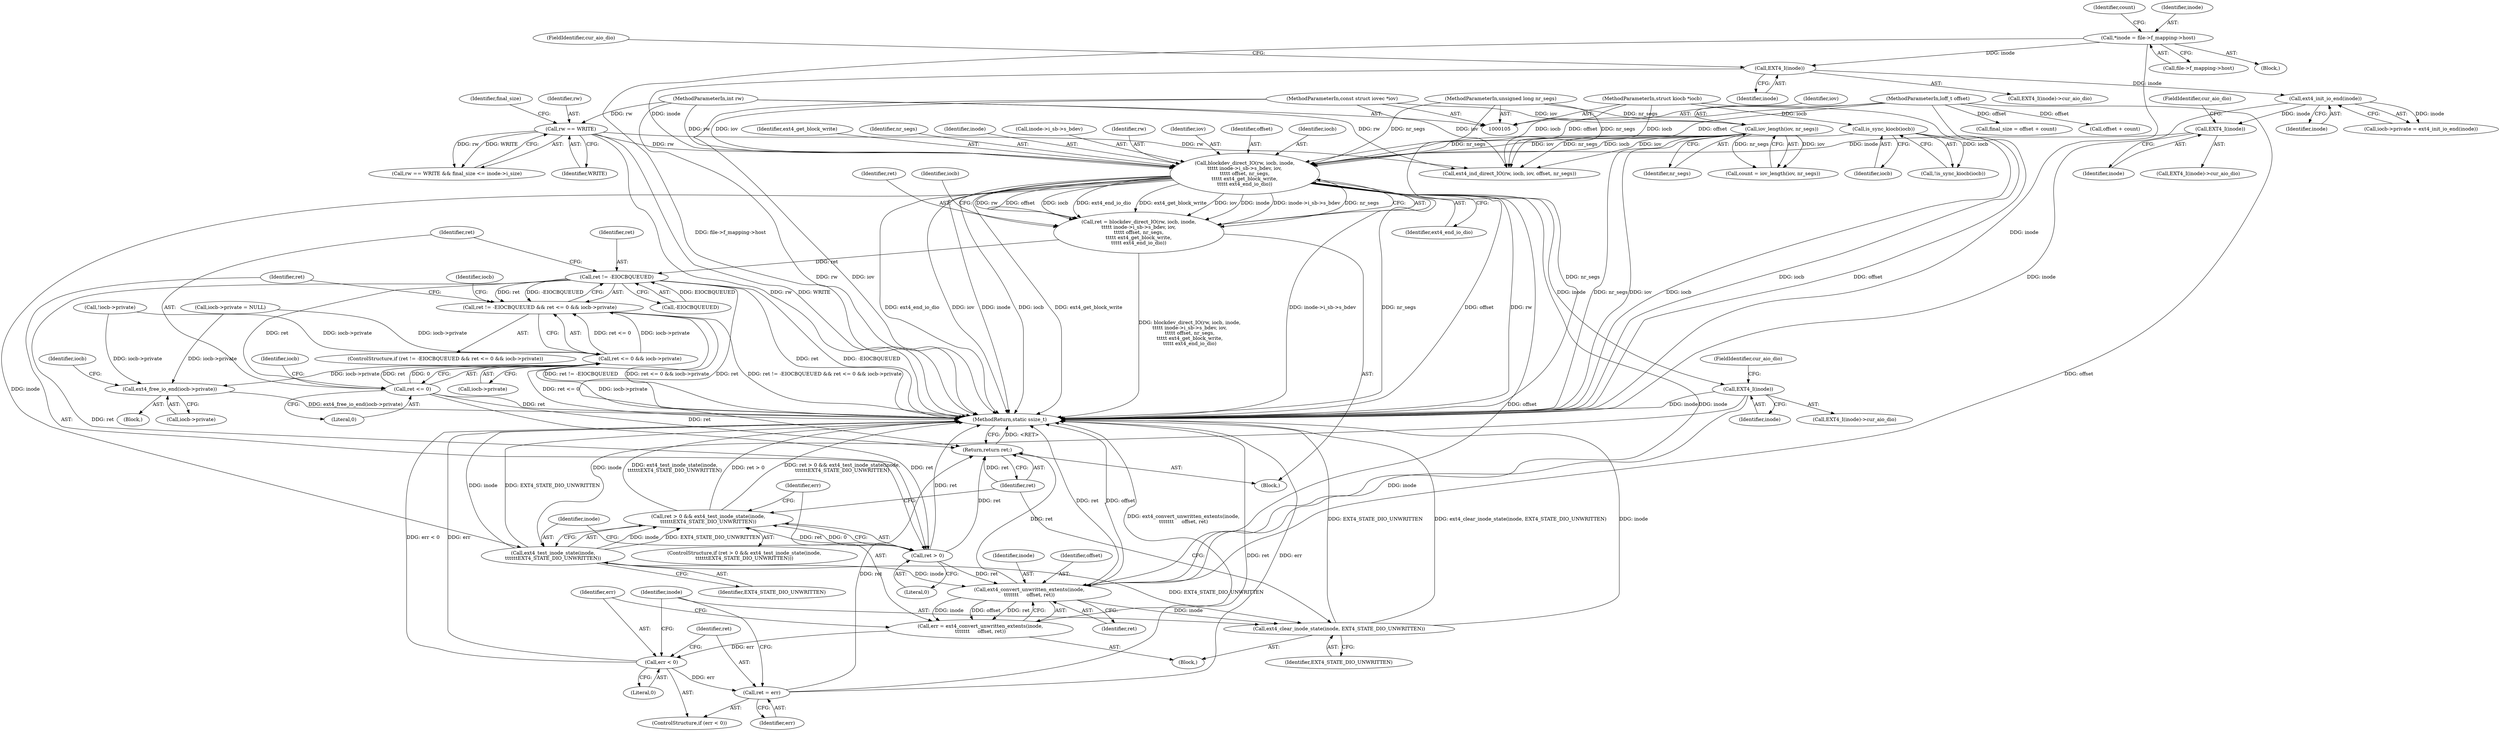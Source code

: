 digraph "1_linux_744692dc059845b2a3022119871846e74d4f6e11_6@pointer" {
"1000190" [label="(Call,blockdev_direct_IO(rw, iocb, inode,\n\t\t\t\t\t inode->i_sb->s_bdev, iov,\n\t\t\t\t\t offset, nr_segs,\n\t\t\t\t\t ext4_get_block_write,\n\t\t\t\t\t ext4_end_io_dio))"];
"1000141" [label="(Call,rw == WRITE)"];
"1000106" [label="(MethodParameterIn,int rw)"];
"1000163" [label="(Call,is_sync_kiocb(iocb))"];
"1000107" [label="(MethodParameterIn,struct kiocb *iocb)"];
"1000157" [label="(Call,EXT4_I(inode))"];
"1000119" [label="(Call,*inode = file->f_mapping->host)"];
"1000182" [label="(Call,EXT4_I(inode))"];
"1000170" [label="(Call,ext4_init_io_end(inode))"];
"1000130" [label="(Call,iov_length(iov, nr_segs))"];
"1000108" [label="(MethodParameterIn,const struct iovec *iov)"];
"1000110" [label="(MethodParameterIn,unsigned long nr_segs)"];
"1000109" [label="(MethodParameterIn,loff_t offset)"];
"1000188" [label="(Call,ret = blockdev_direct_IO(rw, iocb, inode,\n\t\t\t\t\t inode->i_sb->s_bdev, iov,\n\t\t\t\t\t offset, nr_segs,\n\t\t\t\t\t ext4_get_block_write,\n\t\t\t\t\t ext4_end_io_dio))"];
"1000216" [label="(Call,ret != -EIOCBQUEUED)"];
"1000215" [label="(Call,ret != -EIOCBQUEUED && ret <= 0 && iocb->private)"];
"1000221" [label="(Call,ret <= 0)"];
"1000220" [label="(Call,ret <= 0 && iocb->private)"];
"1000228" [label="(Call,ext4_free_io_end(iocb->private))"];
"1000240" [label="(Call,ret > 0)"];
"1000239" [label="(Call,ret > 0 && ext4_test_inode_state(inode,\n\t\t\t\t\t\tEXT4_STATE_DIO_UNWRITTEN))"];
"1000250" [label="(Call,ext4_convert_unwritten_extents(inode,\n\t\t\t\t\t\t\t     offset, ret))"];
"1000248" [label="(Call,err = ext4_convert_unwritten_extents(inode,\n\t\t\t\t\t\t\t     offset, ret))"];
"1000255" [label="(Call,err < 0)"];
"1000258" [label="(Call,ret = err)"];
"1000264" [label="(Return,return ret;)"];
"1000261" [label="(Call,ext4_clear_inode_state(inode, EXT4_STATE_DIO_UNWRITTEN))"];
"1000210" [label="(Call,EXT4_I(inode))"];
"1000243" [label="(Call,ext4_test_inode_state(inode,\n\t\t\t\t\t\tEXT4_STATE_DIO_UNWRITTEN))"];
"1000253" [label="(Identifier,ret)"];
"1000129" [label="(Identifier,count)"];
"1000264" [label="(Return,return ret;)"];
"1000246" [label="(Block,)"];
"1000211" [label="(Identifier,inode)"];
"1000119" [label="(Call,*inode = file->f_mapping->host)"];
"1000251" [label="(Identifier,inode)"];
"1000243" [label="(Call,ext4_test_inode_state(inode,\n\t\t\t\t\t\tEXT4_STATE_DIO_UNWRITTEN))"];
"1000202" [label="(Identifier,ext4_get_block_write)"];
"1000216" [label="(Call,ret != -EIOCBQUEUED)"];
"1000132" [label="(Identifier,nr_segs)"];
"1000224" [label="(Call,iocb->private)"];
"1000201" [label="(Identifier,nr_segs)"];
"1000263" [label="(Identifier,EXT4_STATE_DIO_UNWRITTEN)"];
"1000210" [label="(Call,EXT4_I(inode))"];
"1000134" [label="(Call,final_size = offset + count)"];
"1000128" [label="(Call,count = iov_length(iov, nr_segs))"];
"1000209" [label="(Call,EXT4_I(inode)->cur_aio_dio)"];
"1000107" [label="(MethodParameterIn,struct kiocb *iocb)"];
"1000225" [label="(Identifier,iocb)"];
"1000257" [label="(Literal,0)"];
"1000250" [label="(Call,ext4_convert_unwritten_extents(inode,\n\t\t\t\t\t\t\t     offset, ret))"];
"1000193" [label="(Identifier,inode)"];
"1000142" [label="(Identifier,rw)"];
"1000149" [label="(Block,)"];
"1000212" [label="(FieldIdentifier,cur_aio_dio)"];
"1000120" [label="(Identifier,inode)"];
"1000173" [label="(Call,!iocb->private)"];
"1000206" [label="(Identifier,iocb)"];
"1000110" [label="(MethodParameterIn,unsigned long nr_segs)"];
"1000166" [label="(Call,iocb->private = ext4_init_io_end(inode))"];
"1000248" [label="(Call,err = ext4_convert_unwritten_extents(inode,\n\t\t\t\t\t\t\t     offset, ret))"];
"1000136" [label="(Call,offset + count)"];
"1000184" [label="(FieldIdentifier,cur_aio_dio)"];
"1000109" [label="(MethodParameterIn,loff_t offset)"];
"1000259" [label="(Identifier,ret)"];
"1000121" [label="(Call,file->f_mapping->host)"];
"1000108" [label="(MethodParameterIn,const struct iovec *iov)"];
"1000194" [label="(Call,inode->i_sb->s_bdev)"];
"1000214" [label="(ControlStructure,if (ret != -EIOCBQUEUED && ret <= 0 && iocb->private))"];
"1000217" [label="(Identifier,ret)"];
"1000255" [label="(Call,err < 0)"];
"1000267" [label="(Call,ext4_ind_direct_IO(rw, iocb, iov, offset, nr_segs))"];
"1000183" [label="(Identifier,inode)"];
"1000130" [label="(Call,iov_length(iov, nr_segs))"];
"1000111" [label="(Block,)"];
"1000158" [label="(Identifier,inode)"];
"1000254" [label="(ControlStructure,if (err < 0))"];
"1000244" [label="(Identifier,inode)"];
"1000159" [label="(FieldIdentifier,cur_aio_dio)"];
"1000162" [label="(Call,!is_sync_kiocb(iocb))"];
"1000156" [label="(Call,EXT4_I(inode)->cur_aio_dio)"];
"1000273" [label="(MethodReturn,static ssize_t)"];
"1000171" [label="(Identifier,inode)"];
"1000189" [label="(Identifier,ret)"];
"1000240" [label="(Call,ret > 0)"];
"1000260" [label="(Identifier,err)"];
"1000141" [label="(Call,rw == WRITE)"];
"1000215" [label="(Call,ret != -EIOCBQUEUED && ret <= 0 && iocb->private)"];
"1000150" [label="(Call,iocb->private = NULL)"];
"1000242" [label="(Literal,0)"];
"1000252" [label="(Identifier,offset)"];
"1000222" [label="(Identifier,ret)"];
"1000191" [label="(Identifier,rw)"];
"1000227" [label="(Block,)"];
"1000190" [label="(Call,blockdev_direct_IO(rw, iocb, inode,\n\t\t\t\t\t inode->i_sb->s_bdev, iov,\n\t\t\t\t\t offset, nr_segs,\n\t\t\t\t\t ext4_get_block_write,\n\t\t\t\t\t ext4_end_io_dio))"];
"1000164" [label="(Identifier,iocb)"];
"1000239" [label="(Call,ret > 0 && ext4_test_inode_state(inode,\n\t\t\t\t\t\tEXT4_STATE_DIO_UNWRITTEN))"];
"1000140" [label="(Call,rw == WRITE && final_size <= inode->i_size)"];
"1000221" [label="(Call,ret <= 0)"];
"1000145" [label="(Identifier,final_size)"];
"1000199" [label="(Identifier,iov)"];
"1000218" [label="(Call,-EIOCBQUEUED)"];
"1000170" [label="(Call,ext4_init_io_end(inode))"];
"1000200" [label="(Identifier,offset)"];
"1000163" [label="(Call,is_sync_kiocb(iocb))"];
"1000265" [label="(Identifier,ret)"];
"1000245" [label="(Identifier,EXT4_STATE_DIO_UNWRITTEN)"];
"1000106" [label="(MethodParameterIn,int rw)"];
"1000203" [label="(Identifier,ext4_end_io_dio)"];
"1000258" [label="(Call,ret = err)"];
"1000230" [label="(Identifier,iocb)"];
"1000262" [label="(Identifier,inode)"];
"1000157" [label="(Call,EXT4_I(inode))"];
"1000143" [label="(Identifier,WRITE)"];
"1000256" [label="(Identifier,err)"];
"1000241" [label="(Identifier,ret)"];
"1000220" [label="(Call,ret <= 0 && iocb->private)"];
"1000181" [label="(Call,EXT4_I(inode)->cur_aio_dio)"];
"1000228" [label="(Call,ext4_free_io_end(iocb->private))"];
"1000188" [label="(Call,ret = blockdev_direct_IO(rw, iocb, inode,\n\t\t\t\t\t inode->i_sb->s_bdev, iov,\n\t\t\t\t\t offset, nr_segs,\n\t\t\t\t\t ext4_get_block_write,\n\t\t\t\t\t ext4_end_io_dio))"];
"1000192" [label="(Identifier,iocb)"];
"1000223" [label="(Literal,0)"];
"1000238" [label="(ControlStructure,if (ret > 0 && ext4_test_inode_state(inode,\n\t\t\t\t\t\tEXT4_STATE_DIO_UNWRITTEN)))"];
"1000261" [label="(Call,ext4_clear_inode_state(inode, EXT4_STATE_DIO_UNWRITTEN))"];
"1000131" [label="(Identifier,iov)"];
"1000182" [label="(Call,EXT4_I(inode))"];
"1000234" [label="(Identifier,iocb)"];
"1000249" [label="(Identifier,err)"];
"1000229" [label="(Call,iocb->private)"];
"1000190" -> "1000188"  [label="AST: "];
"1000190" -> "1000203"  [label="CFG: "];
"1000191" -> "1000190"  [label="AST: "];
"1000192" -> "1000190"  [label="AST: "];
"1000193" -> "1000190"  [label="AST: "];
"1000194" -> "1000190"  [label="AST: "];
"1000199" -> "1000190"  [label="AST: "];
"1000200" -> "1000190"  [label="AST: "];
"1000201" -> "1000190"  [label="AST: "];
"1000202" -> "1000190"  [label="AST: "];
"1000203" -> "1000190"  [label="AST: "];
"1000188" -> "1000190"  [label="CFG: "];
"1000190" -> "1000273"  [label="DDG: inode->i_sb->s_bdev"];
"1000190" -> "1000273"  [label="DDG: nr_segs"];
"1000190" -> "1000273"  [label="DDG: offset"];
"1000190" -> "1000273"  [label="DDG: rw"];
"1000190" -> "1000273"  [label="DDG: ext4_end_io_dio"];
"1000190" -> "1000273"  [label="DDG: iov"];
"1000190" -> "1000273"  [label="DDG: inode"];
"1000190" -> "1000273"  [label="DDG: iocb"];
"1000190" -> "1000273"  [label="DDG: ext4_get_block_write"];
"1000190" -> "1000188"  [label="DDG: rw"];
"1000190" -> "1000188"  [label="DDG: offset"];
"1000190" -> "1000188"  [label="DDG: iocb"];
"1000190" -> "1000188"  [label="DDG: ext4_end_io_dio"];
"1000190" -> "1000188"  [label="DDG: ext4_get_block_write"];
"1000190" -> "1000188"  [label="DDG: iov"];
"1000190" -> "1000188"  [label="DDG: inode"];
"1000190" -> "1000188"  [label="DDG: inode->i_sb->s_bdev"];
"1000190" -> "1000188"  [label="DDG: nr_segs"];
"1000141" -> "1000190"  [label="DDG: rw"];
"1000106" -> "1000190"  [label="DDG: rw"];
"1000163" -> "1000190"  [label="DDG: iocb"];
"1000107" -> "1000190"  [label="DDG: iocb"];
"1000157" -> "1000190"  [label="DDG: inode"];
"1000182" -> "1000190"  [label="DDG: inode"];
"1000130" -> "1000190"  [label="DDG: iov"];
"1000130" -> "1000190"  [label="DDG: nr_segs"];
"1000108" -> "1000190"  [label="DDG: iov"];
"1000109" -> "1000190"  [label="DDG: offset"];
"1000110" -> "1000190"  [label="DDG: nr_segs"];
"1000190" -> "1000210"  [label="DDG: inode"];
"1000190" -> "1000243"  [label="DDG: inode"];
"1000190" -> "1000250"  [label="DDG: inode"];
"1000190" -> "1000250"  [label="DDG: offset"];
"1000141" -> "1000140"  [label="AST: "];
"1000141" -> "1000143"  [label="CFG: "];
"1000142" -> "1000141"  [label="AST: "];
"1000143" -> "1000141"  [label="AST: "];
"1000145" -> "1000141"  [label="CFG: "];
"1000140" -> "1000141"  [label="CFG: "];
"1000141" -> "1000273"  [label="DDG: rw"];
"1000141" -> "1000273"  [label="DDG: WRITE"];
"1000141" -> "1000140"  [label="DDG: rw"];
"1000141" -> "1000140"  [label="DDG: WRITE"];
"1000106" -> "1000141"  [label="DDG: rw"];
"1000141" -> "1000267"  [label="DDG: rw"];
"1000106" -> "1000105"  [label="AST: "];
"1000106" -> "1000273"  [label="DDG: rw"];
"1000106" -> "1000267"  [label="DDG: rw"];
"1000163" -> "1000162"  [label="AST: "];
"1000163" -> "1000164"  [label="CFG: "];
"1000164" -> "1000163"  [label="AST: "];
"1000162" -> "1000163"  [label="CFG: "];
"1000163" -> "1000273"  [label="DDG: iocb"];
"1000163" -> "1000162"  [label="DDG: iocb"];
"1000107" -> "1000163"  [label="DDG: iocb"];
"1000107" -> "1000105"  [label="AST: "];
"1000107" -> "1000273"  [label="DDG: iocb"];
"1000107" -> "1000267"  [label="DDG: iocb"];
"1000157" -> "1000156"  [label="AST: "];
"1000157" -> "1000158"  [label="CFG: "];
"1000158" -> "1000157"  [label="AST: "];
"1000159" -> "1000157"  [label="CFG: "];
"1000119" -> "1000157"  [label="DDG: inode"];
"1000157" -> "1000170"  [label="DDG: inode"];
"1000119" -> "1000111"  [label="AST: "];
"1000119" -> "1000121"  [label="CFG: "];
"1000120" -> "1000119"  [label="AST: "];
"1000121" -> "1000119"  [label="AST: "];
"1000129" -> "1000119"  [label="CFG: "];
"1000119" -> "1000273"  [label="DDG: file->f_mapping->host"];
"1000119" -> "1000273"  [label="DDG: inode"];
"1000182" -> "1000181"  [label="AST: "];
"1000182" -> "1000183"  [label="CFG: "];
"1000183" -> "1000182"  [label="AST: "];
"1000184" -> "1000182"  [label="CFG: "];
"1000170" -> "1000182"  [label="DDG: inode"];
"1000170" -> "1000166"  [label="AST: "];
"1000170" -> "1000171"  [label="CFG: "];
"1000171" -> "1000170"  [label="AST: "];
"1000166" -> "1000170"  [label="CFG: "];
"1000170" -> "1000273"  [label="DDG: inode"];
"1000170" -> "1000166"  [label="DDG: inode"];
"1000130" -> "1000128"  [label="AST: "];
"1000130" -> "1000132"  [label="CFG: "];
"1000131" -> "1000130"  [label="AST: "];
"1000132" -> "1000130"  [label="AST: "];
"1000128" -> "1000130"  [label="CFG: "];
"1000130" -> "1000273"  [label="DDG: nr_segs"];
"1000130" -> "1000273"  [label="DDG: iov"];
"1000130" -> "1000128"  [label="DDG: iov"];
"1000130" -> "1000128"  [label="DDG: nr_segs"];
"1000108" -> "1000130"  [label="DDG: iov"];
"1000110" -> "1000130"  [label="DDG: nr_segs"];
"1000130" -> "1000267"  [label="DDG: iov"];
"1000130" -> "1000267"  [label="DDG: nr_segs"];
"1000108" -> "1000105"  [label="AST: "];
"1000108" -> "1000273"  [label="DDG: iov"];
"1000108" -> "1000267"  [label="DDG: iov"];
"1000110" -> "1000105"  [label="AST: "];
"1000110" -> "1000273"  [label="DDG: nr_segs"];
"1000110" -> "1000267"  [label="DDG: nr_segs"];
"1000109" -> "1000105"  [label="AST: "];
"1000109" -> "1000273"  [label="DDG: offset"];
"1000109" -> "1000134"  [label="DDG: offset"];
"1000109" -> "1000136"  [label="DDG: offset"];
"1000109" -> "1000250"  [label="DDG: offset"];
"1000109" -> "1000267"  [label="DDG: offset"];
"1000188" -> "1000149"  [label="AST: "];
"1000189" -> "1000188"  [label="AST: "];
"1000206" -> "1000188"  [label="CFG: "];
"1000188" -> "1000273"  [label="DDG: blockdev_direct_IO(rw, iocb, inode,\n\t\t\t\t\t inode->i_sb->s_bdev, iov,\n\t\t\t\t\t offset, nr_segs,\n\t\t\t\t\t ext4_get_block_write,\n\t\t\t\t\t ext4_end_io_dio)"];
"1000188" -> "1000216"  [label="DDG: ret"];
"1000216" -> "1000215"  [label="AST: "];
"1000216" -> "1000218"  [label="CFG: "];
"1000217" -> "1000216"  [label="AST: "];
"1000218" -> "1000216"  [label="AST: "];
"1000222" -> "1000216"  [label="CFG: "];
"1000215" -> "1000216"  [label="CFG: "];
"1000216" -> "1000273"  [label="DDG: ret"];
"1000216" -> "1000273"  [label="DDG: -EIOCBQUEUED"];
"1000216" -> "1000215"  [label="DDG: ret"];
"1000216" -> "1000215"  [label="DDG: -EIOCBQUEUED"];
"1000218" -> "1000216"  [label="DDG: EIOCBQUEUED"];
"1000216" -> "1000221"  [label="DDG: ret"];
"1000216" -> "1000240"  [label="DDG: ret"];
"1000216" -> "1000264"  [label="DDG: ret"];
"1000215" -> "1000214"  [label="AST: "];
"1000215" -> "1000220"  [label="CFG: "];
"1000220" -> "1000215"  [label="AST: "];
"1000230" -> "1000215"  [label="CFG: "];
"1000241" -> "1000215"  [label="CFG: "];
"1000215" -> "1000273"  [label="DDG: ret != -EIOCBQUEUED"];
"1000215" -> "1000273"  [label="DDG: ret <= 0 && iocb->private"];
"1000215" -> "1000273"  [label="DDG: ret != -EIOCBQUEUED && ret <= 0 && iocb->private"];
"1000220" -> "1000215"  [label="DDG: ret <= 0"];
"1000220" -> "1000215"  [label="DDG: iocb->private"];
"1000221" -> "1000220"  [label="AST: "];
"1000221" -> "1000223"  [label="CFG: "];
"1000222" -> "1000221"  [label="AST: "];
"1000223" -> "1000221"  [label="AST: "];
"1000225" -> "1000221"  [label="CFG: "];
"1000220" -> "1000221"  [label="CFG: "];
"1000221" -> "1000273"  [label="DDG: ret"];
"1000221" -> "1000220"  [label="DDG: ret"];
"1000221" -> "1000220"  [label="DDG: 0"];
"1000221" -> "1000240"  [label="DDG: ret"];
"1000221" -> "1000264"  [label="DDG: ret"];
"1000220" -> "1000224"  [label="CFG: "];
"1000224" -> "1000220"  [label="AST: "];
"1000220" -> "1000273"  [label="DDG: ret <= 0"];
"1000220" -> "1000273"  [label="DDG: iocb->private"];
"1000150" -> "1000220"  [label="DDG: iocb->private"];
"1000173" -> "1000220"  [label="DDG: iocb->private"];
"1000220" -> "1000228"  [label="DDG: iocb->private"];
"1000228" -> "1000227"  [label="AST: "];
"1000228" -> "1000229"  [label="CFG: "];
"1000229" -> "1000228"  [label="AST: "];
"1000234" -> "1000228"  [label="CFG: "];
"1000228" -> "1000273"  [label="DDG: ext4_free_io_end(iocb->private)"];
"1000150" -> "1000228"  [label="DDG: iocb->private"];
"1000173" -> "1000228"  [label="DDG: iocb->private"];
"1000240" -> "1000239"  [label="AST: "];
"1000240" -> "1000242"  [label="CFG: "];
"1000241" -> "1000240"  [label="AST: "];
"1000242" -> "1000240"  [label="AST: "];
"1000244" -> "1000240"  [label="CFG: "];
"1000239" -> "1000240"  [label="CFG: "];
"1000240" -> "1000273"  [label="DDG: ret"];
"1000240" -> "1000239"  [label="DDG: ret"];
"1000240" -> "1000239"  [label="DDG: 0"];
"1000240" -> "1000250"  [label="DDG: ret"];
"1000240" -> "1000264"  [label="DDG: ret"];
"1000239" -> "1000238"  [label="AST: "];
"1000239" -> "1000243"  [label="CFG: "];
"1000243" -> "1000239"  [label="AST: "];
"1000249" -> "1000239"  [label="CFG: "];
"1000265" -> "1000239"  [label="CFG: "];
"1000239" -> "1000273"  [label="DDG: ret > 0 && ext4_test_inode_state(inode,\n\t\t\t\t\t\tEXT4_STATE_DIO_UNWRITTEN)"];
"1000239" -> "1000273"  [label="DDG: ret > 0"];
"1000239" -> "1000273"  [label="DDG: ext4_test_inode_state(inode,\n\t\t\t\t\t\tEXT4_STATE_DIO_UNWRITTEN)"];
"1000243" -> "1000239"  [label="DDG: inode"];
"1000243" -> "1000239"  [label="DDG: EXT4_STATE_DIO_UNWRITTEN"];
"1000250" -> "1000248"  [label="AST: "];
"1000250" -> "1000253"  [label="CFG: "];
"1000251" -> "1000250"  [label="AST: "];
"1000252" -> "1000250"  [label="AST: "];
"1000253" -> "1000250"  [label="AST: "];
"1000248" -> "1000250"  [label="CFG: "];
"1000250" -> "1000273"  [label="DDG: ret"];
"1000250" -> "1000273"  [label="DDG: offset"];
"1000250" -> "1000248"  [label="DDG: inode"];
"1000250" -> "1000248"  [label="DDG: offset"];
"1000250" -> "1000248"  [label="DDG: ret"];
"1000243" -> "1000250"  [label="DDG: inode"];
"1000210" -> "1000250"  [label="DDG: inode"];
"1000250" -> "1000261"  [label="DDG: inode"];
"1000250" -> "1000264"  [label="DDG: ret"];
"1000248" -> "1000246"  [label="AST: "];
"1000249" -> "1000248"  [label="AST: "];
"1000256" -> "1000248"  [label="CFG: "];
"1000248" -> "1000273"  [label="DDG: ext4_convert_unwritten_extents(inode,\n\t\t\t\t\t\t\t     offset, ret)"];
"1000248" -> "1000255"  [label="DDG: err"];
"1000255" -> "1000254"  [label="AST: "];
"1000255" -> "1000257"  [label="CFG: "];
"1000256" -> "1000255"  [label="AST: "];
"1000257" -> "1000255"  [label="AST: "];
"1000259" -> "1000255"  [label="CFG: "];
"1000262" -> "1000255"  [label="CFG: "];
"1000255" -> "1000273"  [label="DDG: err < 0"];
"1000255" -> "1000273"  [label="DDG: err"];
"1000255" -> "1000258"  [label="DDG: err"];
"1000258" -> "1000254"  [label="AST: "];
"1000258" -> "1000260"  [label="CFG: "];
"1000259" -> "1000258"  [label="AST: "];
"1000260" -> "1000258"  [label="AST: "];
"1000262" -> "1000258"  [label="CFG: "];
"1000258" -> "1000273"  [label="DDG: ret"];
"1000258" -> "1000273"  [label="DDG: err"];
"1000258" -> "1000264"  [label="DDG: ret"];
"1000264" -> "1000149"  [label="AST: "];
"1000264" -> "1000265"  [label="CFG: "];
"1000265" -> "1000264"  [label="AST: "];
"1000273" -> "1000264"  [label="CFG: "];
"1000264" -> "1000273"  [label="DDG: <RET>"];
"1000265" -> "1000264"  [label="DDG: ret"];
"1000261" -> "1000246"  [label="AST: "];
"1000261" -> "1000263"  [label="CFG: "];
"1000262" -> "1000261"  [label="AST: "];
"1000263" -> "1000261"  [label="AST: "];
"1000265" -> "1000261"  [label="CFG: "];
"1000261" -> "1000273"  [label="DDG: inode"];
"1000261" -> "1000273"  [label="DDG: EXT4_STATE_DIO_UNWRITTEN"];
"1000261" -> "1000273"  [label="DDG: ext4_clear_inode_state(inode, EXT4_STATE_DIO_UNWRITTEN)"];
"1000243" -> "1000261"  [label="DDG: EXT4_STATE_DIO_UNWRITTEN"];
"1000210" -> "1000209"  [label="AST: "];
"1000210" -> "1000211"  [label="CFG: "];
"1000211" -> "1000210"  [label="AST: "];
"1000212" -> "1000210"  [label="CFG: "];
"1000210" -> "1000273"  [label="DDG: inode"];
"1000210" -> "1000243"  [label="DDG: inode"];
"1000243" -> "1000245"  [label="CFG: "];
"1000244" -> "1000243"  [label="AST: "];
"1000245" -> "1000243"  [label="AST: "];
"1000243" -> "1000273"  [label="DDG: inode"];
"1000243" -> "1000273"  [label="DDG: EXT4_STATE_DIO_UNWRITTEN"];
}
